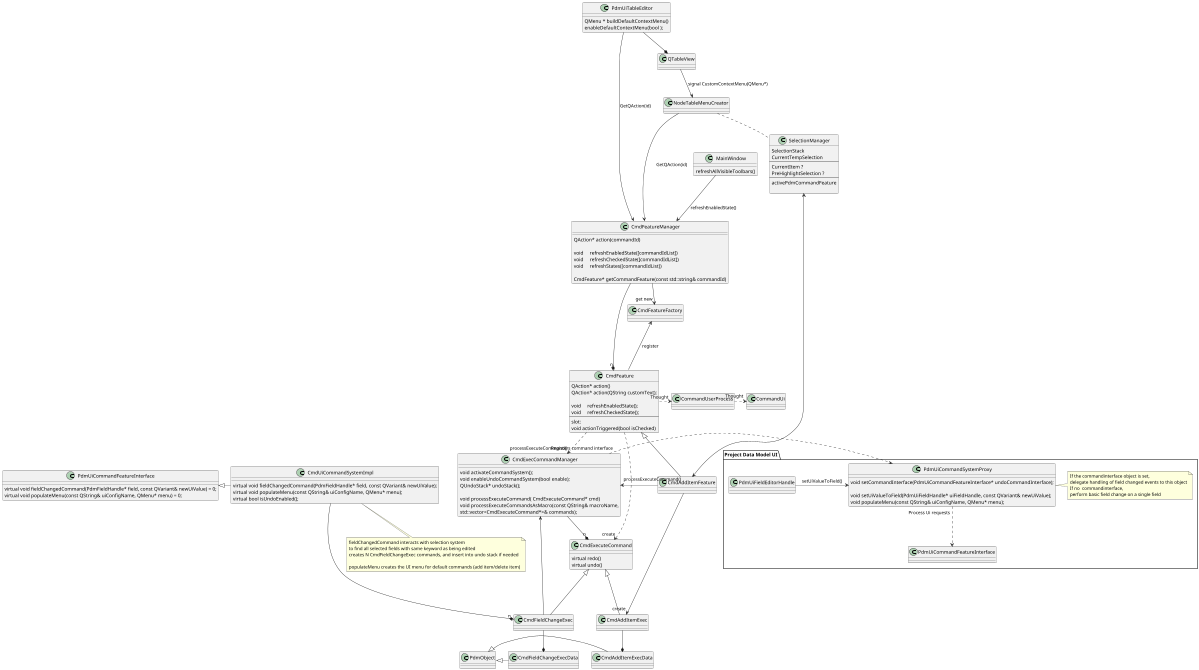 ﻿@startuml
scale 1200 width

class PdmUiTableEditor{

   QMenu * buildDefaultContextMenu()
   enableDefaultContextMenu(bool );

}

PdmUiTableEditor  --->  CmdFeatureManager :"GetQAction(id)"
PdmUiTableEditor --* QTableView

QTableView --> NodeTableMenuCreator : signal CustomContextMenu(QMenu*)


NodeTableMenuCreator .. SelectionManager
NodeTableMenuCreator --->  CmdFeatureManager :"GetQAction(id)"

class MainWindow{
    refreshAllVisibleToolbars()
}

MainWindow --> CmdFeatureManager: refreshEnabledState()

class SelectionManager{ 
    SelectionStack
    CurrentTempSelection
    ---
    CurrentItem ?
    PreHighlightSelection ?
    ---
    activePdmCommandFeature 
    
}


class CmdFeatureManager{
    QAction* action(commandId)
	
    void     refreshEnabledState([commandIdList])
    void     refreshCheckedState([commandIdList])
	void     refreshStates([commandIdList])
	
	CmdFeature* getCommandFeature(const std::string& commandId)
}

CmdFeatureManager ----* "n" CmdFeature
CmdFeatureManager --> "get new" CmdFeatureFactory

class CmdFeature{
    QAction* action()
    QAction* action(QString customText);
	
    void     refreshEnabledState();
    void     refreshCheckedState();
--
 slot:
    void actionTriggered(bool isChecked)    
}



CmdFeature <|-- CmdAddItemFeature

SelectionManager <---->  CmdAddItemFeature 
CmdAddItemFeature --> "create" CmdAddItemExec
CmdAddItemFeature -l-> "processExecuteCommand()" CmdExecCommandManager


CmdFeature -l->  CmdFeatureFactory :"register"

CmdFeature ..> "create" CmdExecuteCommand
CmdFeature ..> "processExecuteCommand()" CmdExecCommandManager

CmdFeature .> "Thought" CommandUserProcess
CommandUserProcess .> "Thought" CommandUi




class CmdExecuteCommand{
    virtual redo()
    virtual undo()
}

CmdExecuteCommand <|--- CmdFieldChangeExec
CmdFieldChangeExec --* CmdFieldChangeExecData
PdmObject <|- CmdFieldChangeExecData

CmdExecuteCommand <|--- CmdAddItemExec
CmdAddItemExec --* CmdAddItemExecData
PdmObject <|-  CmdAddItemExecData


class CmdExecCommandManager{
    void activateCommandSystem();


    void enableUndoCommandSystem(bool enable);
    QUndoStack* undoStack();

    void processExecuteCommand( CmdExecuteCommand* cmd)
    void processExecuteCommandsAsMacro(const QString& macroName,
	std::vector<CmdExecuteCommand*>& commands);
}


CmdExecCommandManager --* "n" CmdExecuteCommand

package "Project Data Model UI" {
class PdmUiFieldEditorHandle

PdmUiFieldEditorHandle -> PdmUiCommandSystemProxy : setUiValueToField()


class PdmUiCommandSystemProxy
note right
If the commandinterface object is set,
delegate handling of field changed events to this object
If no  commandinterface,
perform basic field change on a single field
end note

class PdmUiCommandSystemProxy{
    void setCommandInterface(PdmUiCommandFeatureInterface* undoCommandInterface);

    void setUiValueToField(PdmUiFieldHandle* uiFieldHandle, const QVariant& newUiValue);
    void populateMenu(const QString& uiConfigName, QMenu* menu);
}

PdmUiCommandSystemProxy "Process Ui requests" ..>  PdmUiCommandFeatureInterface

}

class PdmUiCommandFeatureInterface{
    virtual void fieldChangedCommand(PdmFieldHandle* field, const QVariant& newUiValue) = 0;
    virtual void populateMenu(const QString& uiConfigName, QMenu* menu) = 0;
}

CmdFieldChangeExec --> CmdExecCommandManager
CmdExecCommandManager "Registers command interface" .>  PdmUiCommandSystemProxy

PdmUiCommandFeatureInterface <|- CmdUiCommandSystemImpl

class CmdUiCommandSystemImpl
note bottom 
fieldChangedCommand interacts with selection system
to find all selected fields with same keyword as being edited
creates N CmdFieldChangeExec commands, and insert into undo stack if needed

populateMenu creates the UI menu for default commands (add item/delete item)
end note

class CmdUiCommandSystemImpl{
    virtual void fieldChangedCommand(PdmFieldHandle* field, const QVariant& newUiValue);
    virtual void populateMenu(const QString& uiConfigName, QMenu* menu);
    virtual bool isUndoEnabled();
}

CmdUiCommandSystemImpl ----* "n" CmdFieldChangeExec


@enduml
		